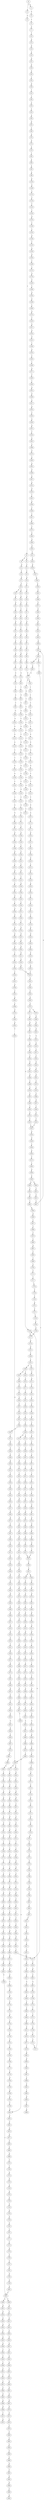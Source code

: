 strict digraph  {
	S0 -> S1 [ label = G ];
	S0 -> S2 [ label = T ];
	S1 -> S3 [ label = G ];
	S2 -> S4 [ label = G ];
	S3 -> S5 [ label = T ];
	S4 -> S6 [ label = T ];
	S5 -> S7 [ label = C ];
	S6 -> S8 [ label = C ];
	S6 -> S9 [ label = T ];
	S7 -> S10 [ label = T ];
	S8 -> S11 [ label = G ];
	S9 -> S12 [ label = C ];
	S10 -> S13 [ label = G ];
	S11 -> S14 [ label = C ];
	S12 -> S15 [ label = C ];
	S13 -> S16 [ label = G ];
	S14 -> S17 [ label = G ];
	S15 -> S18 [ label = G ];
	S16 -> S19 [ label = A ];
	S17 -> S20 [ label = C ];
	S18 -> S21 [ label = T ];
	S19 -> S22 [ label = G ];
	S20 -> S23 [ label = G ];
	S20 -> S24 [ label = A ];
	S21 -> S25 [ label = G ];
	S22 -> S26 [ label = G ];
	S23 -> S27 [ label = A ];
	S24 -> S28 [ label = A ];
	S25 -> S29 [ label = G ];
	S26 -> S30 [ label = G ];
	S27 -> S31 [ label = G ];
	S28 -> S32 [ label = C ];
	S29 -> S33 [ label = C ];
	S30 -> S34 [ label = T ];
	S31 -> S35 [ label = C ];
	S32 -> S36 [ label = C ];
	S33 -> S37 [ label = C ];
	S34 -> S38 [ label = G ];
	S35 -> S39 [ label = A ];
	S36 -> S40 [ label = C ];
	S37 -> S41 [ label = C ];
	S38 -> S42 [ label = T ];
	S39 -> S43 [ label = G ];
	S40 -> S44 [ label = G ];
	S41 -> S45 [ label = G ];
	S42 -> S46 [ label = T ];
	S43 -> S47 [ label = T ];
	S44 -> S48 [ label = T ];
	S45 -> S49 [ label = T ];
	S46 -> S50 [ label = C ];
	S47 -> S51 [ label = G ];
	S48 -> S52 [ label = A ];
	S49 -> S53 [ label = C ];
	S50 -> S54 [ label = C ];
	S51 -> S55 [ label = C ];
	S52 -> S56 [ label = C ];
	S53 -> S57 [ label = C ];
	S54 -> S58 [ label = A ];
	S55 -> S59 [ label = A ];
	S56 -> S60 [ label = A ];
	S57 -> S61 [ label = A ];
	S58 -> S62 [ label = G ];
	S59 -> S63 [ label = A ];
	S60 -> S64 [ label = G ];
	S61 -> S65 [ label = G ];
	S62 -> S66 [ label = C ];
	S63 -> S67 [ label = C ];
	S64 -> S68 [ label = C ];
	S65 -> S69 [ label = T ];
	S66 -> S70 [ label = A ];
	S67 -> S71 [ label = A ];
	S68 -> S72 [ label = A ];
	S69 -> S73 [ label = A ];
	S70 -> S74 [ label = G ];
	S71 -> S75 [ label = G ];
	S72 -> S76 [ label = G ];
	S73 -> S77 [ label = G ];
	S74 -> S78 [ label = A ];
	S75 -> S79 [ label = C ];
	S76 -> S80 [ label = G ];
	S77 -> S81 [ label = G ];
	S77 -> S82 [ label = C ];
	S78 -> S83 [ label = T ];
	S79 -> S84 [ label = T ];
	S80 -> S85 [ label = T ];
	S81 -> S86 [ label = G ];
	S82 -> S87 [ label = T ];
	S83 -> S88 [ label = A ];
	S84 -> S89 [ label = A ];
	S85 -> S90 [ label = G ];
	S86 -> S91 [ label = T ];
	S87 -> S92 [ label = C ];
	S88 -> S93 [ label = A ];
	S89 -> S94 [ label = C ];
	S90 -> S95 [ label = C ];
	S91 -> S96 [ label = C ];
	S92 -> S97 [ label = C ];
	S93 -> S98 [ label = A ];
	S94 -> S99 [ label = G ];
	S95 -> S100 [ label = A ];
	S96 -> S101 [ label = A ];
	S97 -> S102 [ label = A ];
	S98 -> S103 [ label = A ];
	S99 -> S104 [ label = A ];
	S100 -> S105 [ label = C ];
	S101 -> S106 [ label = C ];
	S102 -> S107 [ label = C ];
	S103 -> S108 [ label = A ];
	S104 -> S109 [ label = G ];
	S105 -> S110 [ label = G ];
	S106 -> S111 [ label = T ];
	S107 -> S112 [ label = C ];
	S108 -> S113 [ label = C ];
	S109 -> S114 [ label = A ];
	S110 -> S115 [ label = C ];
	S111 -> S116 [ label = C ];
	S112 -> S117 [ label = G ];
	S113 -> S118 [ label = T ];
	S114 -> S119 [ label = A ];
	S115 -> S120 [ label = G ];
	S116 -> S121 [ label = G ];
	S117 -> S122 [ label = G ];
	S118 -> S123 [ label = T ];
	S119 -> S124 [ label = C ];
	S120 -> S125 [ label = G ];
	S121 -> S126 [ label = C ];
	S122 -> S127 [ label = A ];
	S123 -> S128 [ label = T ];
	S124 -> S129 [ label = T ];
	S125 -> S130 [ label = T ];
	S126 -> S131 [ label = T ];
	S127 -> S132 [ label = C ];
	S128 -> S133 [ label = G ];
	S129 -> S134 [ label = G ];
	S130 -> S135 [ label = G ];
	S131 -> S136 [ label = T ];
	S132 -> S137 [ label = G ];
	S133 -> S138 [ label = C ];
	S134 -> S139 [ label = G ];
	S135 -> S140 [ label = C ];
	S136 -> S141 [ label = C ];
	S137 -> S142 [ label = T ];
	S138 -> S143 [ label = C ];
	S139 -> S144 [ label = C ];
	S140 -> S145 [ label = C ];
	S141 -> S146 [ label = A ];
	S142 -> S147 [ label = C ];
	S143 -> S148 [ label = G ];
	S144 -> S149 [ label = G ];
	S145 -> S150 [ label = G ];
	S146 -> S151 [ label = T ];
	S147 -> S152 [ label = G ];
	S148 -> S153 [ label = T ];
	S149 -> S154 [ label = C ];
	S150 -> S155 [ label = C ];
	S151 -> S156 [ label = C ];
	S152 -> S157 [ label = T ];
	S153 -> S158 [ label = A ];
	S154 -> S159 [ label = A ];
	S155 -> S160 [ label = A ];
	S156 -> S161 [ label = C ];
	S157 -> S162 [ label = G ];
	S158 -> S163 [ label = G ];
	S159 -> S164 [ label = G ];
	S160 -> S165 [ label = A ];
	S161 -> S166 [ label = A ];
	S162 -> S167 [ label = A ];
	S163 -> S168 [ label = C ];
	S164 -> S169 [ label = C ];
	S165 -> S170 [ label = C ];
	S166 -> S171 [ label = G ];
	S167 -> S172 [ label = C ];
	S168 -> S173 [ label = C ];
	S169 -> S174 [ label = G ];
	S170 -> S175 [ label = C ];
	S171 -> S176 [ label = A ];
	S172 -> S177 [ label = C ];
	S173 -> S178 [ label = G ];
	S174 -> S179 [ label = G ];
	S175 -> S180 [ label = A ];
	S176 -> S181 [ label = A ];
	S177 -> S182 [ label = G ];
	S178 -> S183 [ label = G ];
	S179 -> S184 [ label = G ];
	S180 -> S185 [ label = G ];
	S181 -> S186 [ label = C ];
	S182 -> S187 [ label = G ];
	S183 -> S188 [ label = T ];
	S184 -> S189 [ label = T ];
	S185 -> S190 [ label = T ];
	S186 -> S191 [ label = C ];
	S187 -> S192 [ label = T ];
	S188 -> S193 [ label = G ];
	S189 -> S194 [ label = G ];
	S190 -> S195 [ label = C ];
	S191 -> S196 [ label = A ];
	S191 -> S197 [ label = G ];
	S192 -> S198 [ label = C ];
	S193 -> S199 [ label = A ];
	S194 -> S200 [ label = C ];
	S195 -> S201 [ label = G ];
	S196 -> S202 [ label = G ];
	S196 -> S203 [ label = C ];
	S197 -> S204 [ label = G ];
	S198 -> S205 [ label = G ];
	S199 -> S206 [ label = C ];
	S200 -> S207 [ label = C ];
	S201 -> S208 [ label = C ];
	S202 -> S209 [ label = A ];
	S203 -> S210 [ label = C ];
	S204 -> S211 [ label = A ];
	S205 -> S212 [ label = C ];
	S206 -> S213 [ label = G ];
	S207 -> S214 [ label = G ];
	S208 -> S215 [ label = G ];
	S209 -> S216 [ label = C ];
	S210 -> S217 [ label = A ];
	S211 -> S218 [ label = C ];
	S212 -> S219 [ label = G ];
	S213 -> S220 [ label = T ];
	S214 -> S221 [ label = C ];
	S215 -> S222 [ label = C ];
	S216 -> S223 [ label = T ];
	S217 -> S224 [ label = C ];
	S218 -> S225 [ label = G ];
	S219 -> S226 [ label = T ];
	S220 -> S227 [ label = G ];
	S221 -> S228 [ label = C ];
	S222 -> S229 [ label = A ];
	S223 -> S230 [ label = C ];
	S224 -> S231 [ label = C ];
	S225 -> S232 [ label = C ];
	S226 -> S233 [ label = A ];
	S227 -> S234 [ label = G ];
	S228 -> S235 [ label = G ];
	S229 -> S236 [ label = G ];
	S230 -> S237 [ label = C ];
	S231 -> S238 [ label = C ];
	S232 -> S239 [ label = C ];
	S233 -> S240 [ label = G ];
	S234 -> S241 [ label = G ];
	S235 -> S242 [ label = G ];
	S236 -> S243 [ label = C ];
	S237 -> S244 [ label = C ];
	S238 -> S245 [ label = C ];
	S239 -> S246 [ label = C ];
	S240 -> S247 [ label = C ];
	S241 -> S248 [ label = T ];
	S242 -> S249 [ label = T ];
	S243 -> S250 [ label = C ];
	S244 -> S251 [ label = A ];
	S245 -> S252 [ label = T ];
	S246 -> S253 [ label = A ];
	S247 -> S254 [ label = C ];
	S248 -> S255 [ label = A ];
	S249 -> S256 [ label = G ];
	S250 -> S257 [ label = G ];
	S251 -> S258 [ label = T ];
	S252 -> S259 [ label = T ];
	S253 -> S260 [ label = T ];
	S254 -> S261 [ label = G ];
	S255 -> S262 [ label = C ];
	S256 -> S263 [ label = G ];
	S257 -> S264 [ label = G ];
	S258 -> S265 [ label = C ];
	S259 -> S266 [ label = C ];
	S260 -> S267 [ label = C ];
	S261 -> S268 [ label = C ];
	S262 -> S269 [ label = T ];
	S263 -> S270 [ label = T ];
	S264 -> S271 [ label = T ];
	S265 -> S272 [ label = T ];
	S266 -> S273 [ label = C ];
	S266 -> S274 [ label = G ];
	S267 -> S275 [ label = G ];
	S268 -> S276 [ label = T ];
	S269 -> S277 [ label = A ];
	S270 -> S278 [ label = G ];
	S271 -> S279 [ label = G ];
	S272 -> S280 [ label = G ];
	S273 -> S281 [ label = T ];
	S274 -> S282 [ label = A ];
	S275 -> S283 [ label = T ];
	S276 -> S284 [ label = G ];
	S277 -> S285 [ label = T ];
	S278 -> S286 [ label = G ];
	S279 -> S287 [ label = G ];
	S280 -> S288 [ label = C ];
	S281 -> S289 [ label = G ];
	S282 -> S290 [ label = T ];
	S283 -> S291 [ label = C ];
	S284 -> S292 [ label = G ];
	S285 -> S293 [ label = T ];
	S286 -> S294 [ label = A ];
	S287 -> S295 [ label = A ];
	S288 -> S296 [ label = C ];
	S289 -> S297 [ label = T ];
	S290 -> S298 [ label = C ];
	S291 -> S299 [ label = C ];
	S292 -> S300 [ label = A ];
	S293 -> S301 [ label = G ];
	S294 -> S302 [ label = A ];
	S295 -> S303 [ label = A ];
	S296 -> S304 [ label = A ];
	S297 -> S305 [ label = C ];
	S298 -> S306 [ label = G ];
	S299 -> S307 [ label = T ];
	S300 -> S308 [ label = A ];
	S301 -> S309 [ label = G ];
	S302 -> S310 [ label = C ];
	S303 -> S311 [ label = G ];
	S304 -> S312 [ label = G ];
	S305 -> S313 [ label = C ];
	S306 -> S314 [ label = T ];
	S307 -> S315 [ label = C ];
	S308 -> S316 [ label = G ];
	S309 -> S317 [ label = A ];
	S310 -> S318 [ label = C ];
	S311 -> S319 [ label = A ];
	S312 -> S320 [ label = T ];
	S313 -> S321 [ label = T ];
	S314 -> S322 [ label = T ];
	S315 -> S323 [ label = T ];
	S316 -> S324 [ label = A ];
	S317 -> S325 [ label = A ];
	S318 -> S326 [ label = T ];
	S319 -> S327 [ label = A ];
	S320 -> S328 [ label = C ];
	S321 -> S329 [ label = T ];
	S322 -> S330 [ label = T ];
	S323 -> S331 [ label = T ];
	S324 -> S332 [ label = A ];
	S325 -> S333 [ label = C ];
	S326 -> S334 [ label = C ];
	S327 -> S335 [ label = C ];
	S328 -> S336 [ label = G ];
	S329 -> S337 [ label = G ];
	S330 -> S338 [ label = G ];
	S331 -> S339 [ label = C ];
	S332 -> S335 [ label = C ];
	S333 -> S340 [ label = G ];
	S334 -> S341 [ label = G ];
	S335 -> S342 [ label = G ];
	S336 -> S343 [ label = T ];
	S337 -> S344 [ label = T ];
	S338 -> S345 [ label = T ];
	S339 -> S346 [ label = T ];
	S340 -> S347 [ label = G ];
	S341 -> S348 [ label = G ];
	S342 -> S349 [ label = G ];
	S343 -> S350 [ label = A ];
	S344 -> S351 [ label = A ];
	S345 -> S352 [ label = A ];
	S346 -> S353 [ label = C ];
	S347 -> S354 [ label = T ];
	S348 -> S355 [ label = C ];
	S349 -> S356 [ label = C ];
	S350 -> S357 [ label = A ];
	S351 -> S358 [ label = G ];
	S352 -> S359 [ label = G ];
	S353 -> S360 [ label = G ];
	S354 -> S361 [ label = A ];
	S355 -> S362 [ label = A ];
	S356 -> S363 [ label = A ];
	S357 -> S364 [ label = G ];
	S358 -> S365 [ label = G ];
	S359 -> S366 [ label = G ];
	S360 -> S367 [ label = G ];
	S361 -> S368 [ label = C ];
	S362 -> S369 [ label = C ];
	S363 -> S370 [ label = C ];
	S364 -> S371 [ label = A ];
	S365 -> S372 [ label = A ];
	S366 -> S373 [ label = A ];
	S367 -> S374 [ label = A ];
	S368 -> S375 [ label = G ];
	S369 -> S376 [ label = G ];
	S370 -> S377 [ label = C ];
	S370 -> S378 [ label = T ];
	S371 -> S379 [ label = C ];
	S372 -> S380 [ label = G ];
	S373 -> S381 [ label = A ];
	S374 -> S382 [ label = G ];
	S375 -> S383 [ label = A ];
	S376 -> S384 [ label = C ];
	S377 -> S385 [ label = G ];
	S378 -> S386 [ label = G ];
	S379 -> S387 [ label = G ];
	S380 -> S388 [ label = A ];
	S381 -> S389 [ label = A ];
	S382 -> S390 [ label = A ];
	S383 -> S391 [ label = A ];
	S384 -> S392 [ label = G ];
	S385 -> S393 [ label = G ];
	S386 -> S394 [ label = G ];
	S387 -> S395 [ label = G ];
	S388 -> S396 [ label = G ];
	S389 -> S397 [ label = G ];
	S390 -> S398 [ label = G ];
	S391 -> S399 [ label = G ];
	S392 -> S400 [ label = C ];
	S393 -> S401 [ label = G ];
	S394 -> S402 [ label = G ];
	S395 -> S403 [ label = C ];
	S396 -> S404 [ label = G ];
	S397 -> S405 [ label = G ];
	S398 -> S406 [ label = G ];
	S399 -> S407 [ label = A ];
	S400 -> S408 [ label = G ];
	S401 -> S409 [ label = A ];
	S402 -> S410 [ label = A ];
	S403 -> S411 [ label = T ];
	S404 -> S412 [ label = T ];
	S405 -> S413 [ label = T ];
	S406 -> S414 [ label = T ];
	S407 -> S415 [ label = A ];
	S408 -> S416 [ label = C ];
	S408 -> S417 [ label = G ];
	S409 -> S418 [ label = A ];
	S410 -> S419 [ label = A ];
	S411 -> S420 [ label = C ];
	S412 -> S421 [ label = C ];
	S413 -> S422 [ label = C ];
	S414 -> S421 [ label = C ];
	S415 -> S423 [ label = G ];
	S416 -> S424 [ label = G ];
	S417 -> S425 [ label = C ];
	S418 -> S426 [ label = T ];
	S419 -> S427 [ label = C ];
	S420 -> S428 [ label = T ];
	S421 -> S429 [ label = C ];
	S422 -> S430 [ label = C ];
	S423 -> S431 [ label = T ];
	S424 -> S432 [ label = T ];
	S425 -> S433 [ label = T ];
	S426 -> S434 [ label = T ];
	S427 -> S435 [ label = T ];
	S428 -> S436 [ label = C ];
	S429 -> S437 [ label = C ];
	S430 -> S438 [ label = C ];
	S431 -> S439 [ label = G ];
	S432 -> S440 [ label = C ];
	S433 -> S441 [ label = G ];
	S434 -> S442 [ label = G ];
	S435 -> S443 [ label = G ];
	S436 -> S444 [ label = G ];
	S437 -> S445 [ label = A ];
	S437 -> S446 [ label = G ];
	S438 -> S447 [ label = G ];
	S439 -> S448 [ label = T ];
	S440 -> S449 [ label = G ];
	S441 -> S450 [ label = G ];
	S442 -> S451 [ label = A ];
	S443 -> S452 [ label = G ];
	S444 -> S453 [ label = A ];
	S445 -> S454 [ label = G ];
	S446 -> S455 [ label = G ];
	S447 -> S456 [ label = A ];
	S448 -> S457 [ label = C ];
	S449 -> S458 [ label = A ];
	S450 -> S459 [ label = A ];
	S451 -> S460 [ label = A ];
	S452 -> S461 [ label = A ];
	S453 -> S462 [ label = A ];
	S454 -> S463 [ label = A ];
	S455 -> S464 [ label = A ];
	S456 -> S465 [ label = A ];
	S457 -> S466 [ label = C ];
	S458 -> S467 [ label = C ];
	S459 -> S468 [ label = A ];
	S460 -> S469 [ label = C ];
	S461 -> S470 [ label = C ];
	S462 -> S471 [ label = G ];
	S463 -> S472 [ label = G ];
	S464 -> S473 [ label = G ];
	S465 -> S474 [ label = G ];
	S466 -> S475 [ label = T ];
	S467 -> S476 [ label = G ];
	S468 -> S477 [ label = T ];
	S469 -> S478 [ label = C ];
	S470 -> S479 [ label = C ];
	S471 -> S480 [ label = T ];
	S472 -> S481 [ label = C ];
	S473 -> S482 [ label = G ];
	S474 -> S483 [ label = T ];
	S475 -> S484 [ label = G ];
	S476 -> S485 [ label = C ];
	S477 -> S486 [ label = G ];
	S478 -> S487 [ label = C ];
	S479 -> S488 [ label = C ];
	S480 -> S489 [ label = C ];
	S481 -> S490 [ label = C ];
	S482 -> S491 [ label = C ];
	S483 -> S492 [ label = C ];
	S484 -> S493 [ label = G ];
	S485 -> S494 [ label = G ];
	S486 -> S495 [ label = G ];
	S487 -> S496 [ label = G ];
	S488 -> S497 [ label = G ];
	S489 -> S498 [ label = G ];
	S490 -> S499 [ label = A ];
	S491 -> S500 [ label = G ];
	S492 -> S501 [ label = G ];
	S493 -> S502 [ label = C ];
	S494 -> S503 [ label = C ];
	S495 -> S504 [ label = G ];
	S496 -> S505 [ label = T ];
	S497 -> S506 [ label = T ];
	S498 -> S507 [ label = C ];
	S499 -> S508 [ label = C ];
	S500 -> S509 [ label = T ];
	S501 -> S510 [ label = A ];
	S502 -> S511 [ label = C ];
	S503 -> S512 [ label = C ];
	S504 -> S513 [ label = G ];
	S505 -> S514 [ label = C ];
	S506 -> S515 [ label = C ];
	S507 -> S516 [ label = G ];
	S508 -> S517 [ label = G ];
	S509 -> S518 [ label = G ];
	S510 -> S519 [ label = G ];
	S511 -> S520 [ label = T ];
	S512 -> S521 [ label = T ];
	S513 -> S522 [ label = T ];
	S514 -> S523 [ label = T ];
	S515 -> S524 [ label = T ];
	S516 -> S525 [ label = G ];
	S517 -> S526 [ label = G ];
	S518 -> S527 [ label = G ];
	S519 -> S528 [ label = G ];
	S520 -> S529 [ label = G ];
	S521 -> S530 [ label = C ];
	S522 -> S531 [ label = C ];
	S523 -> S532 [ label = C ];
	S524 -> S532 [ label = C ];
	S525 -> S533 [ label = C ];
	S526 -> S534 [ label = T ];
	S527 -> S535 [ label = T ];
	S528 -> S536 [ label = T ];
	S529 -> S537 [ label = G ];
	S530 -> S538 [ label = G ];
	S531 -> S539 [ label = C ];
	S532 -> S540 [ label = G ];
	S533 -> S541 [ label = T ];
	S534 -> S542 [ label = T ];
	S535 -> S543 [ label = A ];
	S536 -> S544 [ label = A ];
	S537 -> S545 [ label = G ];
	S538 -> S546 [ label = G ];
	S539 -> S547 [ label = G ];
	S540 -> S548 [ label = G ];
	S541 -> S549 [ label = A ];
	S542 -> S550 [ label = A ];
	S543 -> S551 [ label = T ];
	S544 -> S552 [ label = T ];
	S545 -> S553 [ label = T ];
	S546 -> S554 [ label = G ];
	S547 -> S555 [ label = C ];
	S548 -> S556 [ label = C ];
	S549 -> S557 [ label = T ];
	S550 -> S558 [ label = C ];
	S551 -> S559 [ label = G ];
	S552 -> S560 [ label = A ];
	S553 -> S561 [ label = C ];
	S554 -> S562 [ label = C ];
	S555 -> S563 [ label = C ];
	S556 -> S564 [ label = A ];
	S557 -> S565 [ label = A ];
	S558 -> S566 [ label = T ];
	S559 -> S567 [ label = A ];
	S560 -> S568 [ label = A ];
	S561 -> S569 [ label = C ];
	S562 -> S570 [ label = T ];
	S563 -> S571 [ label = G ];
	S564 -> S572 [ label = C ];
	S565 -> S573 [ label = G ];
	S566 -> S574 [ label = G ];
	S567 -> S575 [ label = G ];
	S568 -> S576 [ label = G ];
	S569 -> S577 [ label = C ];
	S570 -> S578 [ label = C ];
	S571 -> S579 [ label = G ];
	S572 -> S580 [ label = C ];
	S573 -> S581 [ label = T ];
	S574 -> S582 [ label = C ];
	S575 -> S583 [ label = C ];
	S576 -> S584 [ label = T ];
	S577 -> S585 [ label = G ];
	S578 -> S586 [ label = A ];
	S579 -> S587 [ label = A ];
	S580 -> S588 [ label = G ];
	S581 -> S589 [ label = A ];
	S582 -> S590 [ label = A ];
	S583 -> S591 [ label = G ];
	S584 -> S592 [ label = C ];
	S585 -> S593 [ label = A ];
	S586 -> S594 [ label = C ];
	S587 -> S595 [ label = A ];
	S588 -> S596 [ label = A ];
	S589 -> S597 [ label = G ];
	S590 -> S598 [ label = G ];
	S591 -> S599 [ label = G ];
	S592 -> S600 [ label = G ];
	S593 -> S601 [ label = G ];
	S594 -> S602 [ label = G ];
	S595 -> S603 [ label = C ];
	S596 -> S604 [ label = G ];
	S596 -> S605 [ label = A ];
	S597 -> S606 [ label = C ];
	S598 -> S607 [ label = A ];
	S599 -> S608 [ label = T ];
	S600 -> S609 [ label = T ];
	S601 -> S610 [ label = T ];
	S602 -> S611 [ label = T ];
	S603 -> S612 [ label = T ];
	S604 -> S613 [ label = T ];
	S605 -> S614 [ label = T ];
	S606 -> S615 [ label = C ];
	S607 -> S616 [ label = C ];
	S608 -> S617 [ label = C ];
	S609 -> S618 [ label = G ];
	S610 -> S619 [ label = C ];
	S611 -> S620 [ label = C ];
	S612 -> S621 [ label = G ];
	S613 -> S622 [ label = C ];
	S614 -> S623 [ label = G ];
	S615 -> S624 [ label = G ];
	S616 -> S625 [ label = G ];
	S617 -> S626 [ label = G ];
	S618 -> S627 [ label = G ];
	S619 -> S628 [ label = C ];
	S620 -> S629 [ label = C ];
	S621 -> S630 [ label = C ];
	S622 -> S631 [ label = C ];
	S623 -> S632 [ label = T ];
	S624 -> S633 [ label = A ];
	S625 -> S634 [ label = G ];
	S626 -> S635 [ label = C ];
	S627 -> S636 [ label = T ];
	S628 -> S637 [ label = A ];
	S629 -> S638 [ label = A ];
	S630 -> S639 [ label = A ];
	S631 -> S637 [ label = A ];
	S632 -> S640 [ label = A ];
	S633 -> S641 [ label = A ];
	S634 -> S642 [ label = A ];
	S635 -> S643 [ label = A ];
	S636 -> S644 [ label = A ];
	S637 -> S645 [ label = G ];
	S638 -> S646 [ label = G ];
	S639 -> S647 [ label = A ];
	S640 -> S648 [ label = G ];
	S641 -> S649 [ label = A ];
	S642 -> S650 [ label = C ];
	S643 -> S651 [ label = C ];
	S644 -> S652 [ label = C ];
	S645 -> S653 [ label = T ];
	S645 -> S654 [ label = C ];
	S646 -> S655 [ label = C ];
	S647 -> S656 [ label = C ];
	S648 -> S657 [ label = T ];
	S649 -> S658 [ label = C ];
	S650 -> S659 [ label = A ];
	S651 -> S660 [ label = G ];
	S652 -> S661 [ label = C ];
	S653 -> S662 [ label = A ];
	S654 -> S663 [ label = T ];
	S655 -> S664 [ label = T ];
	S656 -> S665 [ label = C ];
	S657 -> S666 [ label = T ];
	S658 -> S667 [ label = C ];
	S659 -> S668 [ label = C ];
	S660 -> S669 [ label = C ];
	S661 -> S670 [ label = G ];
	S662 -> S77 [ label = G ];
	S663 -> S671 [ label = T ];
	S664 -> S671 [ label = T ];
	S665 -> S672 [ label = A ];
	S666 -> S673 [ label = T ];
	S667 -> S674 [ label = C ];
	S668 -> S675 [ label = A ];
	S669 -> S676 [ label = G ];
	S670 -> S677 [ label = G ];
	S671 -> S678 [ label = C ];
	S672 -> S679 [ label = G ];
	S673 -> S680 [ label = C ];
	S674 -> S681 [ label = C ];
	S675 -> S682 [ label = C ];
	S676 -> S683 [ label = C ];
	S677 -> S684 [ label = T ];
	S678 -> S685 [ label = A ];
	S679 -> S686 [ label = A ];
	S680 -> S687 [ label = A ];
	S681 -> S688 [ label = G ];
	S682 -> S689 [ label = C ];
	S683 -> S408 [ label = G ];
	S684 -> S690 [ label = G ];
	S685 -> S691 [ label = C ];
	S686 -> S692 [ label = A ];
	S687 -> S693 [ label = C ];
	S688 -> S694 [ label = A ];
	S689 -> S695 [ label = T ];
	S690 -> S696 [ label = G ];
	S691 -> S697 [ label = G ];
	S692 -> S698 [ label = C ];
	S693 -> S699 [ label = T ];
	S694 -> S700 [ label = C ];
	S695 -> S701 [ label = C ];
	S696 -> S702 [ label = T ];
	S697 -> S703 [ label = C ];
	S698 -> S704 [ label = A ];
	S699 -> S705 [ label = C ];
	S700 -> S706 [ label = T ];
	S701 -> S707 [ label = T ];
	S702 -> S708 [ label = T ];
	S703 -> S709 [ label = C ];
	S704 -> S710 [ label = G ];
	S705 -> S711 [ label = C ];
	S706 -> S712 [ label = A ];
	S707 -> S713 [ label = A ];
	S708 -> S714 [ label = A ];
	S709 -> S715 [ label = C ];
	S710 -> S716 [ label = C ];
	S711 -> S717 [ label = T ];
	S712 -> S718 [ label = G ];
	S713 -> S719 [ label = G ];
	S714 -> S720 [ label = G ];
	S715 -> S721 [ label = T ];
	S716 -> S722 [ label = C ];
	S717 -> S723 [ label = T ];
	S718 -> S724 [ label = A ];
	S719 -> S725 [ label = A ];
	S720 -> S726 [ label = A ];
	S721 -> S727 [ label = T ];
	S722 -> S728 [ label = G ];
	S723 -> S729 [ label = T ];
	S724 -> S730 [ label = A ];
	S725 -> S731 [ label = A ];
	S726 -> S732 [ label = A ];
	S727 -> S733 [ label = C ];
	S728 -> S734 [ label = T ];
	S729 -> S735 [ label = C ];
	S730 -> S736 [ label = T ];
	S731 -> S737 [ label = C ];
	S732 -> S738 [ label = G ];
	S733 -> S739 [ label = A ];
	S734 -> S740 [ label = C ];
	S735 -> S741 [ label = A ];
	S736 -> S742 [ label = C ];
	S737 -> S743 [ label = G ];
	S738 -> S744 [ label = G ];
	S739 -> S745 [ label = T ];
	S740 -> S746 [ label = C ];
	S741 -> S747 [ label = T ];
	S742 -> S748 [ label = G ];
	S743 -> S749 [ label = A ];
	S744 -> S750 [ label = G ];
	S745 -> S751 [ label = C ];
	S746 -> S752 [ label = T ];
	S747 -> S753 [ label = C ];
	S748 -> S754 [ label = G ];
	S749 -> S755 [ label = G ];
	S750 -> S756 [ label = G ];
	S751 -> S757 [ label = C ];
	S752 -> S758 [ label = C ];
	S753 -> S759 [ label = C ];
	S754 -> S760 [ label = G ];
	S755 -> S761 [ label = G ];
	S756 -> S762 [ label = G ];
	S757 -> S166 [ label = A ];
	S758 -> S763 [ label = T ];
	S759 -> S764 [ label = A ];
	S760 -> S765 [ label = T ];
	S761 -> S766 [ label = T ];
	S762 -> S767 [ label = T ];
	S763 -> S768 [ label = G ];
	S764 -> S171 [ label = G ];
	S765 -> S769 [ label = A ];
	S766 -> S770 [ label = G ];
	S767 -> S771 [ label = C ];
	S768 -> S772 [ label = T ];
	S769 -> S773 [ label = T ];
	S770 -> S774 [ label = T ];
	S771 -> S775 [ label = C ];
	S772 -> S776 [ label = C ];
	S773 -> S777 [ label = C ];
	S774 -> S778 [ label = C ];
	S775 -> S779 [ label = G ];
	S776 -> S780 [ label = G ];
	S777 -> S781 [ label = C ];
	S778 -> S782 [ label = C ];
	S779 -> S783 [ label = T ];
	S780 -> S784 [ label = T ];
	S781 -> S785 [ label = C ];
	S782 -> S786 [ label = C ];
	S783 -> S787 [ label = C ];
	S784 -> S788 [ label = G ];
	S785 -> S789 [ label = G ];
	S786 -> S790 [ label = T ];
	S787 -> S791 [ label = G ];
	S788 -> S792 [ label = G ];
	S789 -> S793 [ label = A ];
	S790 -> S794 [ label = G ];
	S791 -> S795 [ label = G ];
	S792 -> S796 [ label = T ];
	S793 -> S797 [ label = A ];
	S794 -> S798 [ label = T ];
	S795 -> S799 [ label = A ];
	S796 -> S644 [ label = A ];
	S797 -> S800 [ label = A ];
	S798 -> S801 [ label = C ];
	S799 -> S802 [ label = A ];
	S800 -> S803 [ label = G ];
	S801 -> S804 [ label = C ];
	S802 -> S805 [ label = C ];
	S803 -> S806 [ label = T ];
	S804 -> S807 [ label = T ];
	S805 -> S808 [ label = A ];
	S805 -> S809 [ label = T ];
	S806 -> S810 [ label = G ];
	S807 -> S811 [ label = A ];
	S808 -> S812 [ label = G ];
	S809 -> S813 [ label = A ];
	S810 -> S814 [ label = T ];
	S811 -> S815 [ label = C ];
	S812 -> S816 [ label = G ];
	S813 -> S817 [ label = C ];
	S814 -> S818 [ label = C ];
	S815 -> S819 [ label = T ];
	S816 -> S820 [ label = A ];
	S817 -> S821 [ label = A ];
	S818 -> S822 [ label = G ];
	S819 -> S823 [ label = A ];
	S820 -> S824 [ label = A ];
	S821 -> S825 [ label = A ];
	S822 -> S826 [ label = T ];
	S823 -> S827 [ label = C ];
	S824 -> S828 [ label = T ];
	S825 -> S829 [ label = C ];
	S826 -> S830 [ label = C ];
	S827 -> S831 [ label = C ];
	S828 -> S832 [ label = A ];
	S829 -> S833 [ label = G ];
	S830 -> S834 [ label = G ];
	S831 -> S835 [ label = A ];
	S832 -> S836 [ label = G ];
	S833 -> S837 [ label = A ];
	S834 -> S838 [ label = G ];
	S835 -> S839 [ label = G ];
	S836 -> S840 [ label = T ];
	S837 -> S841 [ label = A ];
	S838 -> S842 [ label = A ];
	S839 -> S843 [ label = G ];
	S840 -> S844 [ label = C ];
	S841 -> S845 [ label = A ];
	S842 -> S846 [ label = A ];
	S843 -> S847 [ label = A ];
	S844 -> S848 [ label = T ];
	S845 -> S849 [ label = A ];
	S846 -> S805 [ label = C ];
	S847 -> S850 [ label = G ];
	S848 -> S851 [ label = C ];
	S849 -> S852 [ label = C ];
	S850 -> S853 [ label = A ];
	S851 -> S854 [ label = T ];
	S852 -> S855 [ label = A ];
	S853 -> S856 [ label = G ];
	S854 -> S857 [ label = C ];
	S855 -> S858 [ label = G ];
	S856 -> S859 [ label = T ];
	S857 -> S860 [ label = T ];
	S858 -> S861 [ label = A ];
	S859 -> S862 [ label = C ];
	S860 -> S863 [ label = G ];
	S861 -> S864 [ label = A ];
	S862 -> S865 [ label = A ];
	S863 -> S866 [ label = A ];
	S864 -> S867 [ label = G ];
	S865 -> S868 [ label = G ];
	S866 -> S869 [ label = G ];
	S867 -> S870 [ label = G ];
	S868 -> S871 [ label = G ];
	S869 -> S872 [ label = T ];
	S870 -> S873 [ label = G ];
	S871 -> S874 [ label = A ];
	S872 -> S875 [ label = A ];
	S873 -> S876 [ label = G ];
	S874 -> S877 [ label = C ];
	S876 -> S878 [ label = T ];
	S877 -> S879 [ label = C ];
	S878 -> S880 [ label = C ];
	S879 -> S881 [ label = A ];
	S880 -> S882 [ label = T ];
	S881 -> S883 [ label = G ];
	S882 -> S884 [ label = C ];
	S883 -> S885 [ label = T ];
	S884 -> S886 [ label = T ];
	S885 -> S887 [ label = C ];
	S886 -> S888 [ label = C ];
	S887 -> S889 [ label = T ];
	S888 -> S890 [ label = G ];
	S889 -> S891 [ label = C ];
	S890 -> S892 [ label = T ];
	S891 -> S893 [ label = T ];
	S892 -> S894 [ label = G ];
	S893 -> S895 [ label = G ];
	S894 -> S896 [ label = G ];
	S895 -> S897 [ label = T ];
	S896 -> S898 [ label = T ];
	S897 -> S899 [ label = A ];
	S898 -> S900 [ label = A ];
}
